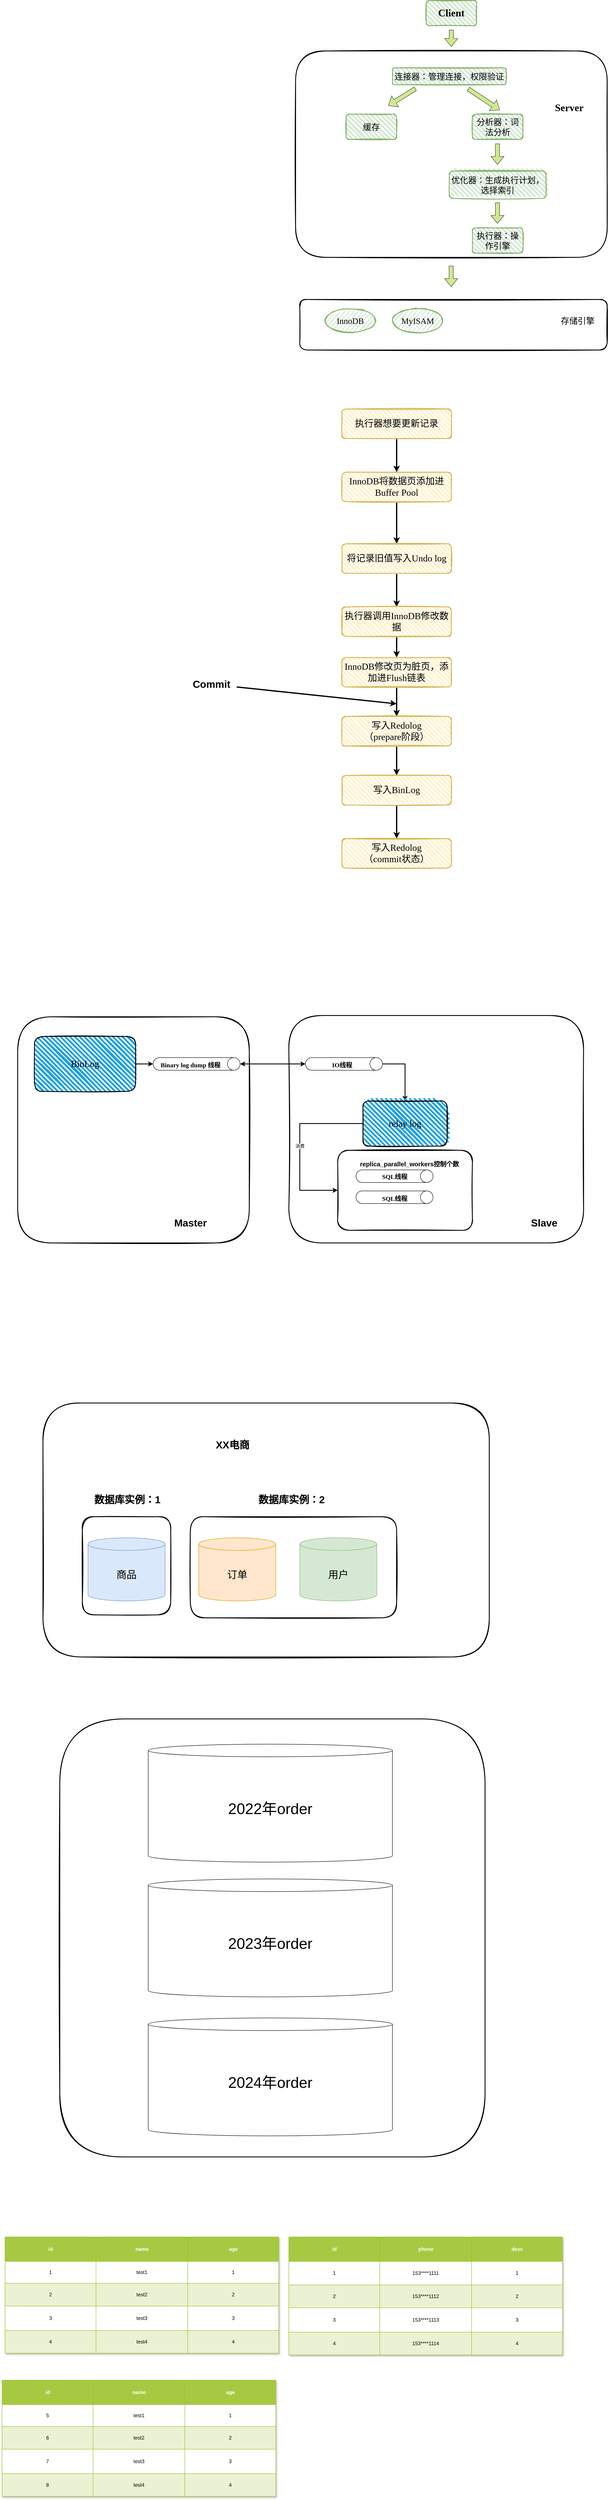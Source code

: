 <mxfile version="22.1.18" type="github">
  <diagram name="第 1 页" id="mAII5r3sc6-13Wg525YB">
    <mxGraphModel dx="2295" dy="894" grid="1" gridSize="10" guides="1" tooltips="1" connect="1" arrows="1" fold="1" page="1" pageScale="1" pageWidth="827" pageHeight="1169" math="0" shadow="0">
      <root>
        <mxCell id="0" />
        <mxCell id="1" parent="0" />
        <mxCell id="lIwQOKpQqBY4vv0LnBt--6" value="" style="rounded=1;whiteSpace=wrap;html=1;strokeWidth=2;fillWeight=4;hachureGap=8;hachureAngle=45;fillColor=none;sketch=1;" parent="1" vertex="1">
          <mxGeometry x="80" y="270" width="740" height="490" as="geometry" />
        </mxCell>
        <mxCell id="lIwQOKpQqBY4vv0LnBt--3" value="" style="shape=flexArrow;endArrow=classic;html=1;rounded=0;fillColor=#cdeb8b;strokeColor=#36393d;" parent="1" edge="1">
          <mxGeometry width="50" height="50" relative="1" as="geometry">
            <mxPoint x="450" y="220" as="sourcePoint" />
            <mxPoint x="449.5" y="260" as="targetPoint" />
          </mxGeometry>
        </mxCell>
        <mxCell id="lIwQOKpQqBY4vv0LnBt--4" value="&lt;b&gt;&lt;font style=&quot;font-size: 24px;&quot;&gt;Server&lt;/font&gt;&lt;/b&gt;" style="text;html=1;strokeColor=none;fillColor=none;align=center;verticalAlign=middle;whiteSpace=wrap;rounded=0;fontFamily=Comic Sans MS;" parent="1" vertex="1">
          <mxGeometry x="700" y="390" width="60" height="30" as="geometry" />
        </mxCell>
        <mxCell id="lIwQOKpQqBY4vv0LnBt--5" value="&lt;h1&gt;Client&lt;/h1&gt;" style="rounded=1;whiteSpace=wrap;html=1;strokeWidth=2;fillWeight=4;hachureGap=8;hachureAngle=45;fillColor=#d5e8d4;sketch=1;strokeColor=#82b366;fontFamily=Comic Sans MS;fontStyle=0" parent="1" vertex="1">
          <mxGeometry x="390" y="150" width="120" height="60" as="geometry" />
        </mxCell>
        <mxCell id="lIwQOKpQqBY4vv0LnBt--7" value="连接器：管理连接，权限验证" style="rounded=1;whiteSpace=wrap;html=1;strokeWidth=2;fillWeight=4;hachureGap=8;hachureAngle=45;fillColor=#d5e8d4;sketch=1;strokeColor=#82b366;fontSize=20;fontStyle=0;fontFamily=Comic Sans MS;" parent="1" vertex="1">
          <mxGeometry x="310" y="310" width="270" height="40" as="geometry" />
        </mxCell>
        <mxCell id="lIwQOKpQqBY4vv0LnBt--8" value="&lt;font style=&quot;font-size: 20px;&quot;&gt;&lt;span&gt;缓存&lt;/span&gt;&lt;/font&gt;" style="rounded=1;whiteSpace=wrap;html=1;strokeWidth=2;fillWeight=4;hachureGap=8;hachureAngle=45;fillColor=#d5e8d4;sketch=1;strokeColor=#82b366;fontFamily=Comic Sans MS;fontStyle=0" parent="1" vertex="1">
          <mxGeometry x="200" y="420" width="120" height="60" as="geometry" />
        </mxCell>
        <mxCell id="lIwQOKpQqBY4vv0LnBt--9" value="" style="shape=flexArrow;endArrow=classic;html=1;rounded=0;entryX=0.167;entryY=0.25;entryDx=0;entryDy=0;entryPerimeter=0;fillColor=#cdeb8b;strokeColor=#36393d;" parent="1" edge="1">
          <mxGeometry width="50" height="50" relative="1" as="geometry">
            <mxPoint x="364.75" y="359.44" as="sourcePoint" />
            <mxPoint x="300" y="400" as="targetPoint" />
          </mxGeometry>
        </mxCell>
        <mxCell id="lIwQOKpQqBY4vv0LnBt--11" value="" style="shape=flexArrow;endArrow=classic;html=1;rounded=0;fillColor=#cdeb8b;strokeColor=#36393d;" parent="1" edge="1">
          <mxGeometry width="50" height="50" relative="1" as="geometry">
            <mxPoint x="490" y="360" as="sourcePoint" />
            <mxPoint x="565" y="410" as="targetPoint" />
          </mxGeometry>
        </mxCell>
        <mxCell id="lIwQOKpQqBY4vv0LnBt--12" value="&lt;font style=&quot;font-size: 20px;&quot;&gt;&lt;span&gt;分析器：词法分析&lt;/span&gt;&lt;/font&gt;" style="rounded=1;whiteSpace=wrap;html=1;strokeWidth=2;fillWeight=4;hachureGap=8;hachureAngle=45;fillColor=#d5e8d4;sketch=1;strokeColor=#82b366;fontFamily=Comic Sans MS;fontStyle=0" parent="1" vertex="1">
          <mxGeometry x="500" y="420" width="120" height="60" as="geometry" />
        </mxCell>
        <mxCell id="lIwQOKpQqBY4vv0LnBt--13" value="" style="shape=flexArrow;endArrow=classic;html=1;rounded=0;fillColor=#cdeb8b;strokeColor=#36393d;" parent="1" edge="1">
          <mxGeometry width="50" height="50" relative="1" as="geometry">
            <mxPoint x="559.5" y="490" as="sourcePoint" />
            <mxPoint x="559.5" y="540" as="targetPoint" />
          </mxGeometry>
        </mxCell>
        <mxCell id="lIwQOKpQqBY4vv0LnBt--15" value="&lt;font style=&quot;font-size: 20px;&quot;&gt;&lt;span&gt;优化器：生成执行计划，选择索引&lt;/span&gt;&lt;/font&gt;" style="rounded=1;whiteSpace=wrap;html=1;strokeWidth=2;fillWeight=4;hachureGap=8;hachureAngle=45;fillColor=#d5e8d4;sketch=1;strokeColor=#82b366;fontFamily=Comic Sans MS;fontStyle=0" parent="1" vertex="1">
          <mxGeometry x="445" y="555" width="230" height="65" as="geometry" />
        </mxCell>
        <mxCell id="lIwQOKpQqBY4vv0LnBt--16" value="&lt;font style=&quot;font-size: 20px;&quot;&gt;&lt;span&gt;执行器：操作引擎&lt;/span&gt;&lt;/font&gt;" style="rounded=1;whiteSpace=wrap;html=1;strokeWidth=2;fillWeight=4;hachureGap=8;hachureAngle=45;fillColor=#d5e8d4;sketch=1;strokeColor=#82b366;fontFamily=Comic Sans MS;fontStyle=0" parent="1" vertex="1">
          <mxGeometry x="500" y="690" width="120" height="60" as="geometry" />
        </mxCell>
        <mxCell id="lIwQOKpQqBY4vv0LnBt--19" value="" style="shape=flexArrow;endArrow=classic;html=1;rounded=0;fillColor=#cdeb8b;strokeColor=#36393d;" parent="1" edge="1">
          <mxGeometry width="50" height="50" relative="1" as="geometry">
            <mxPoint x="559.5" y="630" as="sourcePoint" />
            <mxPoint x="559.5" y="680" as="targetPoint" />
          </mxGeometry>
        </mxCell>
        <mxCell id="lIwQOKpQqBY4vv0LnBt--20" value="" style="shape=flexArrow;endArrow=classic;html=1;rounded=0;fillColor=#cdeb8b;strokeColor=#36393d;" parent="1" edge="1">
          <mxGeometry width="50" height="50" relative="1" as="geometry">
            <mxPoint x="449.5" y="780" as="sourcePoint" />
            <mxPoint x="449.5" y="830" as="targetPoint" />
          </mxGeometry>
        </mxCell>
        <mxCell id="lIwQOKpQqBY4vv0LnBt--21" value="" style="rounded=1;whiteSpace=wrap;html=1;strokeWidth=2;fillWeight=4;hachureGap=8;hachureAngle=45;fillColor=none;sketch=1;" parent="1" vertex="1">
          <mxGeometry x="90" y="860" width="730" height="120" as="geometry" />
        </mxCell>
        <mxCell id="lIwQOKpQqBY4vv0LnBt--22" value="存储引擎" style="text;html=1;strokeColor=none;fillColor=none;align=center;verticalAlign=middle;whiteSpace=wrap;rounded=0;fontFamily=Comic Sans MS;fontSize=20;" parent="1" vertex="1">
          <mxGeometry x="700" y="890" width="100" height="40" as="geometry" />
        </mxCell>
        <mxCell id="lIwQOKpQqBY4vv0LnBt--23" value="InnoDB" style="ellipse;whiteSpace=wrap;html=1;strokeWidth=2;fillWeight=2;hachureGap=8;fillColor=#d5e8d4;fillStyle=dots;sketch=1;fontFamily=Comic Sans MS;fontSize=20;strokeColor=#82b366;" parent="1" vertex="1">
          <mxGeometry x="150" y="880" width="120" height="60" as="geometry" />
        </mxCell>
        <mxCell id="lIwQOKpQqBY4vv0LnBt--24" value="MyISAM" style="ellipse;whiteSpace=wrap;html=1;strokeWidth=2;fillWeight=2;hachureGap=8;fillColor=#d5e8d4;fillStyle=dots;sketch=1;fontFamily=Comic Sans MS;fontSize=20;strokeColor=#82b366;" parent="1" vertex="1">
          <mxGeometry x="310" y="880" width="120" height="60" as="geometry" />
        </mxCell>
        <mxCell id="vDOKeEcO5x0YCkHmLcpW-7" style="edgeStyle=orthogonalEdgeStyle;rounded=0;orthogonalLoop=1;jettySize=auto;html=1;exitX=0.5;exitY=1;exitDx=0;exitDy=0;entryX=0.5;entryY=0;entryDx=0;entryDy=0;strokeWidth=3;" parent="1" source="vDOKeEcO5x0YCkHmLcpW-4" target="vDOKeEcO5x0YCkHmLcpW-5" edge="1">
          <mxGeometry relative="1" as="geometry" />
        </mxCell>
        <mxCell id="vDOKeEcO5x0YCkHmLcpW-4" value="&lt;font style=&quot;font-size: 22px;&quot; face=&quot;Comic Sans MS&quot;&gt;执行器想要更新记录&lt;/font&gt;" style="rounded=1;whiteSpace=wrap;html=1;strokeWidth=2;fillWeight=4;hachureGap=8;hachureAngle=45;fillColor=#fff2cc;sketch=1;strokeColor=#d6b656;" parent="1" vertex="1">
          <mxGeometry x="190" y="1120" width="260" height="70" as="geometry" />
        </mxCell>
        <mxCell id="vDOKeEcO5x0YCkHmLcpW-8" style="edgeStyle=orthogonalEdgeStyle;rounded=0;orthogonalLoop=1;jettySize=auto;html=1;exitX=0.5;exitY=1;exitDx=0;exitDy=0;strokeWidth=3;" parent="1" source="vDOKeEcO5x0YCkHmLcpW-5" target="vDOKeEcO5x0YCkHmLcpW-6" edge="1">
          <mxGeometry relative="1" as="geometry" />
        </mxCell>
        <mxCell id="vDOKeEcO5x0YCkHmLcpW-5" value="&lt;font face=&quot;Comic Sans MS&quot;&gt;&lt;span style=&quot;font-size: 22px;&quot;&gt;InnoDB将数据页添加进Buffer Pool&lt;/span&gt;&lt;/font&gt;" style="rounded=1;whiteSpace=wrap;html=1;strokeWidth=2;fillWeight=4;hachureGap=8;hachureAngle=45;fillColor=#fff2cc;sketch=1;strokeColor=#d6b656;" parent="1" vertex="1">
          <mxGeometry x="190" y="1270" width="260" height="70" as="geometry" />
        </mxCell>
        <mxCell id="vDOKeEcO5x0YCkHmLcpW-10" style="edgeStyle=orthogonalEdgeStyle;rounded=0;orthogonalLoop=1;jettySize=auto;html=1;exitX=0.5;exitY=1;exitDx=0;exitDy=0;strokeWidth=3;" parent="1" source="vDOKeEcO5x0YCkHmLcpW-6" target="vDOKeEcO5x0YCkHmLcpW-9" edge="1">
          <mxGeometry relative="1" as="geometry" />
        </mxCell>
        <mxCell id="vDOKeEcO5x0YCkHmLcpW-6" value="&lt;font face=&quot;Comic Sans MS&quot;&gt;&lt;span style=&quot;font-size: 22px;&quot;&gt;将记录旧值写入Undo log&lt;/span&gt;&lt;/font&gt;" style="rounded=1;whiteSpace=wrap;html=1;strokeWidth=2;fillWeight=4;hachureGap=8;hachureAngle=45;fillColor=#fff2cc;sketch=1;strokeColor=#d6b656;" parent="1" vertex="1">
          <mxGeometry x="190" y="1440" width="260" height="70" as="geometry" />
        </mxCell>
        <mxCell id="vDOKeEcO5x0YCkHmLcpW-14" style="edgeStyle=orthogonalEdgeStyle;rounded=0;orthogonalLoop=1;jettySize=auto;html=1;exitX=0.5;exitY=1;exitDx=0;exitDy=0;strokeWidth=3;" parent="1" source="vDOKeEcO5x0YCkHmLcpW-9" target="vDOKeEcO5x0YCkHmLcpW-11" edge="1">
          <mxGeometry relative="1" as="geometry" />
        </mxCell>
        <mxCell id="vDOKeEcO5x0YCkHmLcpW-9" value="&lt;font face=&quot;Comic Sans MS&quot;&gt;&lt;span style=&quot;font-size: 22px;&quot;&gt;执行器调用InnoDB修改数据&lt;/span&gt;&lt;/font&gt;" style="rounded=1;whiteSpace=wrap;html=1;strokeWidth=2;fillWeight=4;hachureGap=8;hachureAngle=45;fillColor=#fff2cc;sketch=1;strokeColor=#d6b656;" parent="1" vertex="1">
          <mxGeometry x="190" y="1590" width="260" height="70" as="geometry" />
        </mxCell>
        <mxCell id="vDOKeEcO5x0YCkHmLcpW-13" style="edgeStyle=orthogonalEdgeStyle;rounded=0;orthogonalLoop=1;jettySize=auto;html=1;exitX=0.5;exitY=1;exitDx=0;exitDy=0;strokeWidth=3;" parent="1" source="vDOKeEcO5x0YCkHmLcpW-11" target="vDOKeEcO5x0YCkHmLcpW-12" edge="1">
          <mxGeometry relative="1" as="geometry" />
        </mxCell>
        <mxCell id="vDOKeEcO5x0YCkHmLcpW-11" value="&lt;font face=&quot;Comic Sans MS&quot;&gt;&lt;span style=&quot;font-size: 22px;&quot;&gt;InnoDB修改页为脏页，添加进Flush链表&lt;/span&gt;&lt;/font&gt;" style="rounded=1;whiteSpace=wrap;html=1;strokeWidth=2;fillWeight=4;hachureGap=8;hachureAngle=45;fillColor=#fff2cc;sketch=1;strokeColor=#d6b656;" parent="1" vertex="1">
          <mxGeometry x="190" y="1710" width="260" height="70" as="geometry" />
        </mxCell>
        <mxCell id="vDOKeEcO5x0YCkHmLcpW-17" style="edgeStyle=orthogonalEdgeStyle;rounded=0;orthogonalLoop=1;jettySize=auto;html=1;exitX=0.5;exitY=1;exitDx=0;exitDy=0;strokeWidth=3;" parent="1" source="vDOKeEcO5x0YCkHmLcpW-12" target="vDOKeEcO5x0YCkHmLcpW-16" edge="1">
          <mxGeometry relative="1" as="geometry" />
        </mxCell>
        <mxCell id="vDOKeEcO5x0YCkHmLcpW-12" value="&lt;font face=&quot;Comic Sans MS&quot;&gt;&lt;span style=&quot;font-size: 22px;&quot;&gt;写入Redolog&lt;br&gt;（prepare阶段）&lt;/span&gt;&lt;/font&gt;" style="rounded=1;whiteSpace=wrap;html=1;strokeWidth=2;fillWeight=4;hachureGap=8;hachureAngle=45;fillColor=#fff2cc;sketch=1;strokeColor=#d6b656;" parent="1" vertex="1">
          <mxGeometry x="190" y="1850" width="260" height="70" as="geometry" />
        </mxCell>
        <mxCell id="vDOKeEcO5x0YCkHmLcpW-18" style="edgeStyle=orthogonalEdgeStyle;rounded=0;orthogonalLoop=1;jettySize=auto;html=1;exitX=0.5;exitY=1;exitDx=0;exitDy=0;strokeWidth=3;" parent="1" source="vDOKeEcO5x0YCkHmLcpW-16" edge="1">
          <mxGeometry relative="1" as="geometry">
            <mxPoint x="320" y="2140" as="targetPoint" />
          </mxGeometry>
        </mxCell>
        <mxCell id="vDOKeEcO5x0YCkHmLcpW-16" value="&lt;font face=&quot;Comic Sans MS&quot;&gt;&lt;span style=&quot;font-size: 22px;&quot;&gt;写入BinLog&lt;/span&gt;&lt;/font&gt;" style="rounded=1;whiteSpace=wrap;html=1;strokeWidth=2;fillWeight=4;hachureGap=8;hachureAngle=45;fillColor=#fff2cc;sketch=1;strokeColor=#d6b656;" parent="1" vertex="1">
          <mxGeometry x="190" y="1990" width="260" height="70" as="geometry" />
        </mxCell>
        <mxCell id="vDOKeEcO5x0YCkHmLcpW-19" value="&lt;font face=&quot;Comic Sans MS&quot;&gt;&lt;span style=&quot;font-size: 22px;&quot;&gt;写入Redolog&lt;br&gt;（commit状态）&lt;br&gt;&lt;/span&gt;&lt;/font&gt;" style="rounded=1;whiteSpace=wrap;html=1;strokeWidth=2;fillWeight=4;hachureGap=8;hachureAngle=45;fillColor=#fff2cc;sketch=1;strokeColor=#d6b656;" parent="1" vertex="1">
          <mxGeometry x="190" y="2140" width="260" height="70" as="geometry" />
        </mxCell>
        <mxCell id="vDOKeEcO5x0YCkHmLcpW-21" value="" style="endArrow=classic;html=1;rounded=0;strokeWidth=3;" parent="1" edge="1">
          <mxGeometry width="50" height="50" relative="1" as="geometry">
            <mxPoint x="-60" y="1780" as="sourcePoint" />
            <mxPoint x="320" y="1820" as="targetPoint" />
          </mxGeometry>
        </mxCell>
        <mxCell id="vDOKeEcO5x0YCkHmLcpW-22" value="Commit" style="text;strokeColor=none;fillColor=none;html=1;fontSize=24;fontStyle=1;verticalAlign=middle;align=center;" parent="1" vertex="1">
          <mxGeometry x="-170" y="1754" width="100" height="40" as="geometry" />
        </mxCell>
        <mxCell id="dmPbnu_MyOu8hNa2xNqB-2" value="" style="rounded=1;whiteSpace=wrap;html=1;strokeWidth=2;fillWeight=4;hachureGap=8;hachureAngle=45;fillColor=none;sketch=1;" vertex="1" parent="1">
          <mxGeometry x="-580" y="2563" width="550" height="537" as="geometry" />
        </mxCell>
        <mxCell id="dmPbnu_MyOu8hNa2xNqB-3" value="&lt;font face=&quot;Comic Sans MS&quot; style=&quot;font-size: 22px;&quot;&gt;BinLog&lt;/font&gt;" style="rounded=1;whiteSpace=wrap;html=1;strokeWidth=2;fillWeight=4;hachureGap=8;hachureAngle=45;fillColor=#1ba1e2;sketch=1;" vertex="1" parent="1">
          <mxGeometry x="-540" y="2610" width="240" height="130" as="geometry" />
        </mxCell>
        <mxCell id="dmPbnu_MyOu8hNa2xNqB-4" value="Master" style="text;strokeColor=none;fillColor=none;html=1;fontSize=24;fontStyle=1;verticalAlign=middle;align=center;" vertex="1" parent="1">
          <mxGeometry x="-220" y="3033" width="100" height="40" as="geometry" />
        </mxCell>
        <mxCell id="dmPbnu_MyOu8hNa2xNqB-5" value="" style="rounded=1;whiteSpace=wrap;html=1;strokeWidth=2;fillWeight=4;hachureGap=8;hachureAngle=45;fillColor=none;sketch=1;" vertex="1" parent="1">
          <mxGeometry x="64" y="2560" width="700" height="540" as="geometry" />
        </mxCell>
        <mxCell id="dmPbnu_MyOu8hNa2xNqB-6" value="Slave" style="text;strokeColor=none;fillColor=none;html=1;fontSize=24;fontStyle=1;verticalAlign=middle;align=center;" vertex="1" parent="1">
          <mxGeometry x="620" y="3033" width="100" height="40" as="geometry" />
        </mxCell>
        <mxCell id="dmPbnu_MyOu8hNa2xNqB-7" value="" style="shape=cylinder3;whiteSpace=wrap;html=1;boundedLbl=1;backgroundOutline=1;size=15;rotation=90;" vertex="1" parent="1">
          <mxGeometry x="-170" y="2571.75" width="30" height="206.5" as="geometry" />
        </mxCell>
        <mxCell id="dmPbnu_MyOu8hNa2xNqB-8" value="&lt;font face=&quot;Comic Sans MS&quot; style=&quot;font-size: 15px;&quot;&gt;Binary log dump&amp;nbsp;线程&lt;/font&gt;" style="text;strokeColor=none;fillColor=none;html=1;fontSize=24;fontStyle=1;verticalAlign=middle;align=center;" vertex="1" parent="1">
          <mxGeometry x="-220" y="2655" width="100" height="40" as="geometry" />
        </mxCell>
        <mxCell id="dmPbnu_MyOu8hNa2xNqB-9" style="edgeStyle=orthogonalEdgeStyle;rounded=0;orthogonalLoop=1;jettySize=auto;html=1;entryX=0.5;entryY=1;entryDx=0;entryDy=0;entryPerimeter=0;strokeWidth=2;" edge="1" parent="1" source="dmPbnu_MyOu8hNa2xNqB-3" target="dmPbnu_MyOu8hNa2xNqB-7">
          <mxGeometry relative="1" as="geometry" />
        </mxCell>
        <mxCell id="dmPbnu_MyOu8hNa2xNqB-15" style="edgeStyle=orthogonalEdgeStyle;rounded=0;orthogonalLoop=1;jettySize=auto;html=1;exitX=0.5;exitY=0;exitDx=0;exitDy=0;exitPerimeter=0;strokeWidth=2;fontSize=2;" edge="1" parent="1" source="dmPbnu_MyOu8hNa2xNqB-11" target="dmPbnu_MyOu8hNa2xNqB-13">
          <mxGeometry relative="1" as="geometry" />
        </mxCell>
        <mxCell id="dmPbnu_MyOu8hNa2xNqB-11" value="" style="shape=cylinder3;whiteSpace=wrap;html=1;boundedLbl=1;backgroundOutline=1;size=15;rotation=90;" vertex="1" parent="1">
          <mxGeometry x="180" y="2583.5" width="30" height="183" as="geometry" />
        </mxCell>
        <mxCell id="dmPbnu_MyOu8hNa2xNqB-12" value="&lt;font style=&quot;font-size: 15px;&quot;&gt;IO线程&lt;/font&gt;" style="text;strokeColor=none;fillColor=none;html=1;fontSize=24;fontStyle=1;verticalAlign=middle;align=center;fontFamily=Comic Sans MS;" vertex="1" parent="1">
          <mxGeometry x="140" y="2655" width="100" height="40" as="geometry" />
        </mxCell>
        <mxCell id="dmPbnu_MyOu8hNa2xNqB-32" style="edgeStyle=orthogonalEdgeStyle;rounded=0;orthogonalLoop=1;jettySize=auto;html=1;exitX=0;exitY=0.5;exitDx=0;exitDy=0;entryX=0;entryY=0.5;entryDx=0;entryDy=0;strokeWidth=2;" edge="1" parent="1" source="dmPbnu_MyOu8hNa2xNqB-13" target="dmPbnu_MyOu8hNa2xNqB-30">
          <mxGeometry relative="1" as="geometry">
            <Array as="points">
              <mxPoint x="90" y="2816" />
              <mxPoint x="90" y="2975" />
            </Array>
          </mxGeometry>
        </mxCell>
        <mxCell id="dmPbnu_MyOu8hNa2xNqB-33" value="消费" style="edgeLabel;html=1;align=center;verticalAlign=middle;resizable=0;points=[];" vertex="1" connectable="0" parent="dmPbnu_MyOu8hNa2xNqB-32">
          <mxGeometry x="0.024" relative="1" as="geometry">
            <mxPoint y="-1" as="offset" />
          </mxGeometry>
        </mxCell>
        <mxCell id="dmPbnu_MyOu8hNa2xNqB-13" value="&lt;font style=&quot;font-size: 22px;&quot; face=&quot;Comic Sans MS&quot;&gt;relay log&lt;/font&gt;" style="rounded=1;whiteSpace=wrap;html=1;strokeWidth=2;fillWeight=4;hachureGap=8;hachureAngle=45;fillColor=#1ba1e2;sketch=1;" vertex="1" parent="1">
          <mxGeometry x="240" y="2763" width="200" height="107" as="geometry" />
        </mxCell>
        <mxCell id="dmPbnu_MyOu8hNa2xNqB-16" value="" style="endArrow=classic;startArrow=classic;html=1;rounded=0;entryX=0.5;entryY=1;entryDx=0;entryDy=0;entryPerimeter=0;strokeWidth=2;" edge="1" parent="1" source="dmPbnu_MyOu8hNa2xNqB-7" target="dmPbnu_MyOu8hNa2xNqB-11">
          <mxGeometry width="50" height="50" relative="1" as="geometry">
            <mxPoint x="-10" y="2810" as="sourcePoint" />
            <mxPoint x="40" y="2760" as="targetPoint" />
          </mxGeometry>
        </mxCell>
        <mxCell id="dmPbnu_MyOu8hNa2xNqB-18" value="" style="shape=cylinder3;whiteSpace=wrap;html=1;boundedLbl=1;backgroundOutline=1;size=15;rotation=90;" vertex="1" parent="1">
          <mxGeometry x="300" y="2850" width="30" height="183" as="geometry" />
        </mxCell>
        <mxCell id="dmPbnu_MyOu8hNa2xNqB-19" value="&lt;font style=&quot;font-size: 15px;&quot;&gt;SQL线程&lt;/font&gt;" style="text;strokeColor=none;fillColor=none;html=1;fontSize=24;fontStyle=1;verticalAlign=middle;align=center;fontFamily=Comic Sans MS;" vertex="1" parent="1">
          <mxGeometry x="265" y="2920" width="100" height="40" as="geometry" />
        </mxCell>
        <mxCell id="dmPbnu_MyOu8hNa2xNqB-23" value="" style="shape=cylinder3;whiteSpace=wrap;html=1;boundedLbl=1;backgroundOutline=1;size=15;rotation=90;" vertex="1" parent="1">
          <mxGeometry x="300" y="2900" width="30" height="183" as="geometry" />
        </mxCell>
        <mxCell id="dmPbnu_MyOu8hNa2xNqB-25" value="&lt;font style=&quot;font-size: 15px;&quot;&gt;SQL线程&lt;/font&gt;" style="text;strokeColor=none;fillColor=none;html=1;fontSize=24;fontStyle=1;verticalAlign=middle;align=center;fontFamily=Comic Sans MS;" vertex="1" parent="1">
          <mxGeometry x="265" y="2971.5" width="100" height="40" as="geometry" />
        </mxCell>
        <mxCell id="dmPbnu_MyOu8hNa2xNqB-30" value="" style="rounded=1;whiteSpace=wrap;html=1;strokeWidth=2;fillWeight=4;hachureGap=8;hachureAngle=45;fillColor=none;sketch=1;" vertex="1" parent="1">
          <mxGeometry x="180" y="2880" width="320" height="190" as="geometry" />
        </mxCell>
        <mxCell id="dmPbnu_MyOu8hNa2xNqB-31" value="&lt;span style=&quot;color: rgb(0, 0, 0); font-family: Helvetica; font-style: normal; font-variant-ligatures: normal; font-variant-caps: normal; font-weight: 700; letter-spacing: normal; orphans: 2; text-align: center; text-indent: 0px; text-transform: none; widows: 2; word-spacing: 0px; -webkit-text-stroke-width: 0px; background-color: rgb(251, 251, 251); text-decoration-thickness: initial; text-decoration-style: initial; text-decoration-color: initial; float: none; display: inline !important;&quot;&gt;&lt;font style=&quot;font-size: 15px;&quot;&gt;replica_parallel_workers控制个数&lt;/font&gt;&lt;/span&gt;" style="text;strokeColor=none;fillColor=none;html=1;fontSize=24;fontStyle=1;verticalAlign=middle;align=center;" vertex="1" parent="1">
          <mxGeometry x="300" y="2890" width="100" height="40" as="geometry" />
        </mxCell>
        <mxCell id="dmPbnu_MyOu8hNa2xNqB-34" value="" style="rounded=1;whiteSpace=wrap;html=1;strokeWidth=2;fillWeight=4;hachureGap=8;hachureAngle=45;fillColor=none;sketch=1;" vertex="1" parent="1">
          <mxGeometry x="-520" y="3480" width="1060" height="603" as="geometry" />
        </mxCell>
        <mxCell id="dmPbnu_MyOu8hNa2xNqB-35" value="&lt;font style=&quot;font-size: 24px;&quot;&gt;商品&lt;/font&gt;" style="shape=cylinder3;whiteSpace=wrap;html=1;boundedLbl=1;backgroundOutline=1;size=15;fillColor=#dae8fc;strokeColor=#6c8ebf;" vertex="1" parent="1">
          <mxGeometry x="-413" y="3800" width="183" height="150" as="geometry" />
        </mxCell>
        <mxCell id="dmPbnu_MyOu8hNa2xNqB-36" value="&lt;font style=&quot;font-size: 24px;&quot;&gt;订单&lt;/font&gt;" style="shape=cylinder3;whiteSpace=wrap;html=1;boundedLbl=1;backgroundOutline=1;size=15;fillColor=#ffe6cc;strokeColor=#d79b00;" vertex="1" parent="1">
          <mxGeometry x="-150" y="3800" width="183" height="150" as="geometry" />
        </mxCell>
        <mxCell id="dmPbnu_MyOu8hNa2xNqB-37" value="&lt;span style=&quot;font-size: 24px;&quot;&gt;用户&lt;/span&gt;" style="shape=cylinder3;whiteSpace=wrap;html=1;boundedLbl=1;backgroundOutline=1;size=15;fillColor=#d5e8d4;strokeColor=#82b366;" vertex="1" parent="1">
          <mxGeometry x="90" y="3800" width="183" height="150" as="geometry" />
        </mxCell>
        <mxCell id="dmPbnu_MyOu8hNa2xNqB-38" value="" style="rounded=1;whiteSpace=wrap;html=1;strokeWidth=2;fillWeight=4;hachureGap=8;hachureAngle=45;fillColor=none;sketch=1;" vertex="1" parent="1">
          <mxGeometry x="-170" y="3750" width="490" height="240" as="geometry" />
        </mxCell>
        <mxCell id="dmPbnu_MyOu8hNa2xNqB-39" value="" style="rounded=1;whiteSpace=wrap;html=1;strokeWidth=2;fillWeight=4;hachureGap=8;hachureAngle=45;fillColor=none;sketch=1;" vertex="1" parent="1">
          <mxGeometry x="-426.5" y="3750" width="210" height="233" as="geometry" />
        </mxCell>
        <mxCell id="dmPbnu_MyOu8hNa2xNqB-40" value="数据库实例：1" style="text;strokeColor=none;fillColor=none;html=1;fontSize=24;fontStyle=1;verticalAlign=middle;align=center;" vertex="1" parent="1">
          <mxGeometry x="-370" y="3690" width="100" height="40" as="geometry" />
        </mxCell>
        <mxCell id="dmPbnu_MyOu8hNa2xNqB-41" value="数据库实例：2" style="text;strokeColor=none;fillColor=none;html=1;fontSize=24;fontStyle=1;verticalAlign=middle;align=center;" vertex="1" parent="1">
          <mxGeometry x="20" y="3690" width="100" height="40" as="geometry" />
        </mxCell>
        <mxCell id="dmPbnu_MyOu8hNa2xNqB-42" value="XX电商" style="text;strokeColor=none;fillColor=none;html=1;fontSize=24;fontStyle=1;verticalAlign=middle;align=center;" vertex="1" parent="1">
          <mxGeometry x="-180" y="3560" width="220" height="40" as="geometry" />
        </mxCell>
        <mxCell id="dmPbnu_MyOu8hNa2xNqB-44" value="" style="rounded=1;whiteSpace=wrap;html=1;strokeWidth=2;fillWeight=4;hachureGap=8;hachureAngle=45;fillColor=none;sketch=1;" vertex="1" parent="1">
          <mxGeometry x="-480" y="4230" width="1010" height="1040" as="geometry" />
        </mxCell>
        <mxCell id="dmPbnu_MyOu8hNa2xNqB-48" value="&lt;font style=&quot;font-size: 36px;&quot;&gt;2022年order&lt;/font&gt;" style="shape=cylinder3;whiteSpace=wrap;html=1;boundedLbl=1;backgroundOutline=1;size=15;" vertex="1" parent="1">
          <mxGeometry x="-270" y="4290" width="580" height="280" as="geometry" />
        </mxCell>
        <mxCell id="dmPbnu_MyOu8hNa2xNqB-49" value="&lt;font style=&quot;font-size: 36px;&quot;&gt;2023年order&lt;/font&gt;" style="shape=cylinder3;whiteSpace=wrap;html=1;boundedLbl=1;backgroundOutline=1;size=15;" vertex="1" parent="1">
          <mxGeometry x="-270" y="4610" width="580" height="280" as="geometry" />
        </mxCell>
        <mxCell id="dmPbnu_MyOu8hNa2xNqB-50" value="&lt;font style=&quot;font-size: 36px;&quot;&gt;2024年order&lt;/font&gt;" style="shape=cylinder3;whiteSpace=wrap;html=1;boundedLbl=1;backgroundOutline=1;size=15;" vertex="1" parent="1">
          <mxGeometry x="-270" y="4940" width="580" height="280" as="geometry" />
        </mxCell>
        <mxCell id="dmPbnu_MyOu8hNa2xNqB-78" value="Assets" style="childLayout=tableLayout;recursiveResize=0;strokeColor=#98bf21;fillColor=#A7C942;shadow=1;" vertex="1" parent="1">
          <mxGeometry x="-610" y="5460" width="650" height="276" as="geometry" />
        </mxCell>
        <mxCell id="dmPbnu_MyOu8hNa2xNqB-79" style="shape=tableRow;horizontal=0;startSize=0;swimlaneHead=0;swimlaneBody=0;top=0;left=0;bottom=0;right=0;dropTarget=0;collapsible=0;recursiveResize=0;expand=0;fontStyle=0;strokeColor=inherit;fillColor=#ffffff;" vertex="1" parent="dmPbnu_MyOu8hNa2xNqB-78">
          <mxGeometry width="650" height="58" as="geometry" />
        </mxCell>
        <mxCell id="dmPbnu_MyOu8hNa2xNqB-80" value="id" style="connectable=0;recursiveResize=0;strokeColor=inherit;fillColor=#A7C942;align=center;fontStyle=1;fontColor=#FFFFFF;html=1;" vertex="1" parent="dmPbnu_MyOu8hNa2xNqB-79">
          <mxGeometry width="216" height="58" as="geometry">
            <mxRectangle width="216" height="58" as="alternateBounds" />
          </mxGeometry>
        </mxCell>
        <mxCell id="dmPbnu_MyOu8hNa2xNqB-81" value="name" style="connectable=0;recursiveResize=0;strokeColor=inherit;fillColor=#A7C942;align=center;fontStyle=1;fontColor=#FFFFFF;html=1;" vertex="1" parent="dmPbnu_MyOu8hNa2xNqB-79">
          <mxGeometry x="216" width="218" height="58" as="geometry">
            <mxRectangle width="218" height="58" as="alternateBounds" />
          </mxGeometry>
        </mxCell>
        <mxCell id="dmPbnu_MyOu8hNa2xNqB-82" value="age" style="connectable=0;recursiveResize=0;strokeColor=inherit;fillColor=#A7C942;align=center;fontStyle=1;fontColor=#FFFFFF;html=1;" vertex="1" parent="dmPbnu_MyOu8hNa2xNqB-79">
          <mxGeometry x="434" width="216" height="58" as="geometry">
            <mxRectangle width="216" height="58" as="alternateBounds" />
          </mxGeometry>
        </mxCell>
        <mxCell id="dmPbnu_MyOu8hNa2xNqB-83" value="" style="shape=tableRow;horizontal=0;startSize=0;swimlaneHead=0;swimlaneBody=0;top=0;left=0;bottom=0;right=0;dropTarget=0;collapsible=0;recursiveResize=0;expand=0;fontStyle=0;strokeColor=inherit;fillColor=#ffffff;" vertex="1" parent="dmPbnu_MyOu8hNa2xNqB-78">
          <mxGeometry y="58" width="650" height="52" as="geometry" />
        </mxCell>
        <mxCell id="dmPbnu_MyOu8hNa2xNqB-84" value="1" style="connectable=0;recursiveResize=0;strokeColor=inherit;fillColor=inherit;align=center;whiteSpace=wrap;html=1;" vertex="1" parent="dmPbnu_MyOu8hNa2xNqB-83">
          <mxGeometry width="216" height="52" as="geometry">
            <mxRectangle width="216" height="52" as="alternateBounds" />
          </mxGeometry>
        </mxCell>
        <mxCell id="dmPbnu_MyOu8hNa2xNqB-85" value="test1" style="connectable=0;recursiveResize=0;strokeColor=inherit;fillColor=inherit;align=center;whiteSpace=wrap;html=1;" vertex="1" parent="dmPbnu_MyOu8hNa2xNqB-83">
          <mxGeometry x="216" width="218" height="52" as="geometry">
            <mxRectangle width="218" height="52" as="alternateBounds" />
          </mxGeometry>
        </mxCell>
        <mxCell id="dmPbnu_MyOu8hNa2xNqB-86" value="1" style="connectable=0;recursiveResize=0;strokeColor=inherit;fillColor=inherit;align=center;whiteSpace=wrap;html=1;" vertex="1" parent="dmPbnu_MyOu8hNa2xNqB-83">
          <mxGeometry x="434" width="216" height="52" as="geometry">
            <mxRectangle width="216" height="52" as="alternateBounds" />
          </mxGeometry>
        </mxCell>
        <mxCell id="dmPbnu_MyOu8hNa2xNqB-87" value="" style="shape=tableRow;horizontal=0;startSize=0;swimlaneHead=0;swimlaneBody=0;top=0;left=0;bottom=0;right=0;dropTarget=0;collapsible=0;recursiveResize=0;expand=0;fontStyle=1;strokeColor=inherit;fillColor=#EAF2D3;" vertex="1" parent="dmPbnu_MyOu8hNa2xNqB-78">
          <mxGeometry y="110" width="650" height="54" as="geometry" />
        </mxCell>
        <mxCell id="dmPbnu_MyOu8hNa2xNqB-88" value="2" style="connectable=0;recursiveResize=0;strokeColor=inherit;fillColor=inherit;whiteSpace=wrap;html=1;" vertex="1" parent="dmPbnu_MyOu8hNa2xNqB-87">
          <mxGeometry width="216" height="54" as="geometry">
            <mxRectangle width="216" height="54" as="alternateBounds" />
          </mxGeometry>
        </mxCell>
        <mxCell id="dmPbnu_MyOu8hNa2xNqB-89" value="test2" style="connectable=0;recursiveResize=0;strokeColor=inherit;fillColor=inherit;whiteSpace=wrap;html=1;" vertex="1" parent="dmPbnu_MyOu8hNa2xNqB-87">
          <mxGeometry x="216" width="218" height="54" as="geometry">
            <mxRectangle width="218" height="54" as="alternateBounds" />
          </mxGeometry>
        </mxCell>
        <mxCell id="dmPbnu_MyOu8hNa2xNqB-90" value="2" style="connectable=0;recursiveResize=0;strokeColor=inherit;fillColor=inherit;whiteSpace=wrap;html=1;" vertex="1" parent="dmPbnu_MyOu8hNa2xNqB-87">
          <mxGeometry x="434" width="216" height="54" as="geometry">
            <mxRectangle width="216" height="54" as="alternateBounds" />
          </mxGeometry>
        </mxCell>
        <mxCell id="dmPbnu_MyOu8hNa2xNqB-91" value="" style="shape=tableRow;horizontal=0;startSize=0;swimlaneHead=0;swimlaneBody=0;top=0;left=0;bottom=0;right=0;dropTarget=0;collapsible=0;recursiveResize=0;expand=0;fontStyle=0;strokeColor=inherit;fillColor=#ffffff;" vertex="1" parent="dmPbnu_MyOu8hNa2xNqB-78">
          <mxGeometry y="164" width="650" height="58" as="geometry" />
        </mxCell>
        <mxCell id="dmPbnu_MyOu8hNa2xNqB-92" value="3" style="connectable=0;recursiveResize=0;strokeColor=inherit;fillColor=inherit;fontStyle=0;align=center;whiteSpace=wrap;html=1;" vertex="1" parent="dmPbnu_MyOu8hNa2xNqB-91">
          <mxGeometry width="216" height="58" as="geometry">
            <mxRectangle width="216" height="58" as="alternateBounds" />
          </mxGeometry>
        </mxCell>
        <mxCell id="dmPbnu_MyOu8hNa2xNqB-93" value="test3" style="connectable=0;recursiveResize=0;strokeColor=inherit;fillColor=inherit;fontStyle=0;align=center;whiteSpace=wrap;html=1;" vertex="1" parent="dmPbnu_MyOu8hNa2xNqB-91">
          <mxGeometry x="216" width="218" height="58" as="geometry">
            <mxRectangle width="218" height="58" as="alternateBounds" />
          </mxGeometry>
        </mxCell>
        <mxCell id="dmPbnu_MyOu8hNa2xNqB-94" value="3" style="connectable=0;recursiveResize=0;strokeColor=inherit;fillColor=inherit;fontStyle=0;align=center;whiteSpace=wrap;html=1;" vertex="1" parent="dmPbnu_MyOu8hNa2xNqB-91">
          <mxGeometry x="434" width="216" height="58" as="geometry">
            <mxRectangle width="216" height="58" as="alternateBounds" />
          </mxGeometry>
        </mxCell>
        <mxCell id="dmPbnu_MyOu8hNa2xNqB-95" value="" style="shape=tableRow;horizontal=0;startSize=0;swimlaneHead=0;swimlaneBody=0;top=0;left=0;bottom=0;right=0;dropTarget=0;collapsible=0;recursiveResize=0;expand=0;fontStyle=1;strokeColor=inherit;fillColor=#EAF2D3;" vertex="1" parent="dmPbnu_MyOu8hNa2xNqB-78">
          <mxGeometry y="222" width="650" height="54" as="geometry" />
        </mxCell>
        <mxCell id="dmPbnu_MyOu8hNa2xNqB-96" value="4" style="connectable=0;recursiveResize=0;strokeColor=inherit;fillColor=inherit;whiteSpace=wrap;html=1;" vertex="1" parent="dmPbnu_MyOu8hNa2xNqB-95">
          <mxGeometry width="216" height="54" as="geometry">
            <mxRectangle width="216" height="54" as="alternateBounds" />
          </mxGeometry>
        </mxCell>
        <mxCell id="dmPbnu_MyOu8hNa2xNqB-97" value="test4" style="connectable=0;recursiveResize=0;strokeColor=inherit;fillColor=inherit;whiteSpace=wrap;html=1;" vertex="1" parent="dmPbnu_MyOu8hNa2xNqB-95">
          <mxGeometry x="216" width="218" height="54" as="geometry">
            <mxRectangle width="218" height="54" as="alternateBounds" />
          </mxGeometry>
        </mxCell>
        <mxCell id="dmPbnu_MyOu8hNa2xNqB-98" value="4" style="connectable=0;recursiveResize=0;strokeColor=inherit;fillColor=inherit;whiteSpace=wrap;html=1;" vertex="1" parent="dmPbnu_MyOu8hNa2xNqB-95">
          <mxGeometry x="434" width="216" height="54" as="geometry">
            <mxRectangle width="216" height="54" as="alternateBounds" />
          </mxGeometry>
        </mxCell>
        <mxCell id="dmPbnu_MyOu8hNa2xNqB-99" value="Assets" style="childLayout=tableLayout;recursiveResize=0;strokeColor=#98bf21;fillColor=#A7C942;shadow=1;" vertex="1" parent="1">
          <mxGeometry x="64" y="5460" width="650" height="280" as="geometry" />
        </mxCell>
        <mxCell id="dmPbnu_MyOu8hNa2xNqB-100" style="shape=tableRow;horizontal=0;startSize=0;swimlaneHead=0;swimlaneBody=0;top=0;left=0;bottom=0;right=0;dropTarget=0;collapsible=0;recursiveResize=0;expand=0;fontStyle=0;strokeColor=inherit;fillColor=#ffffff;" vertex="1" parent="dmPbnu_MyOu8hNa2xNqB-99">
          <mxGeometry width="650" height="58" as="geometry" />
        </mxCell>
        <mxCell id="dmPbnu_MyOu8hNa2xNqB-101" value="id" style="connectable=0;recursiveResize=0;strokeColor=inherit;fillColor=#A7C942;align=center;fontStyle=1;fontColor=#FFFFFF;html=1;" vertex="1" parent="dmPbnu_MyOu8hNa2xNqB-100">
          <mxGeometry width="216" height="58" as="geometry">
            <mxRectangle width="216" height="58" as="alternateBounds" />
          </mxGeometry>
        </mxCell>
        <mxCell id="dmPbnu_MyOu8hNa2xNqB-102" value="phone" style="connectable=0;recursiveResize=0;strokeColor=inherit;fillColor=#A7C942;align=center;fontStyle=1;fontColor=#FFFFFF;html=1;" vertex="1" parent="dmPbnu_MyOu8hNa2xNqB-100">
          <mxGeometry x="216" width="218" height="58" as="geometry">
            <mxRectangle width="218" height="58" as="alternateBounds" />
          </mxGeometry>
        </mxCell>
        <mxCell id="dmPbnu_MyOu8hNa2xNqB-103" value="desc" style="connectable=0;recursiveResize=0;strokeColor=inherit;fillColor=#A7C942;align=center;fontStyle=1;fontColor=#FFFFFF;html=1;" vertex="1" parent="dmPbnu_MyOu8hNa2xNqB-100">
          <mxGeometry x="434" width="216" height="58" as="geometry">
            <mxRectangle width="216" height="58" as="alternateBounds" />
          </mxGeometry>
        </mxCell>
        <mxCell id="dmPbnu_MyOu8hNa2xNqB-104" value="" style="shape=tableRow;horizontal=0;startSize=0;swimlaneHead=0;swimlaneBody=0;top=0;left=0;bottom=0;right=0;dropTarget=0;collapsible=0;recursiveResize=0;expand=0;fontStyle=0;strokeColor=inherit;fillColor=#ffffff;" vertex="1" parent="dmPbnu_MyOu8hNa2xNqB-99">
          <mxGeometry y="58" width="650" height="56" as="geometry" />
        </mxCell>
        <mxCell id="dmPbnu_MyOu8hNa2xNqB-105" value="1" style="connectable=0;recursiveResize=0;strokeColor=inherit;fillColor=inherit;align=center;whiteSpace=wrap;html=1;" vertex="1" parent="dmPbnu_MyOu8hNa2xNqB-104">
          <mxGeometry width="216" height="56" as="geometry">
            <mxRectangle width="216" height="56" as="alternateBounds" />
          </mxGeometry>
        </mxCell>
        <mxCell id="dmPbnu_MyOu8hNa2xNqB-106" value="153****1111" style="connectable=0;recursiveResize=0;strokeColor=inherit;fillColor=inherit;align=center;whiteSpace=wrap;html=1;" vertex="1" parent="dmPbnu_MyOu8hNa2xNqB-104">
          <mxGeometry x="216" width="218" height="56" as="geometry">
            <mxRectangle width="218" height="56" as="alternateBounds" />
          </mxGeometry>
        </mxCell>
        <mxCell id="dmPbnu_MyOu8hNa2xNqB-107" value="1" style="connectable=0;recursiveResize=0;strokeColor=inherit;fillColor=inherit;align=center;whiteSpace=wrap;html=1;" vertex="1" parent="dmPbnu_MyOu8hNa2xNqB-104">
          <mxGeometry x="434" width="216" height="56" as="geometry">
            <mxRectangle width="216" height="56" as="alternateBounds" />
          </mxGeometry>
        </mxCell>
        <mxCell id="dmPbnu_MyOu8hNa2xNqB-108" value="" style="shape=tableRow;horizontal=0;startSize=0;swimlaneHead=0;swimlaneBody=0;top=0;left=0;bottom=0;right=0;dropTarget=0;collapsible=0;recursiveResize=0;expand=0;fontStyle=1;strokeColor=inherit;fillColor=#EAF2D3;" vertex="1" parent="dmPbnu_MyOu8hNa2xNqB-99">
          <mxGeometry y="114" width="650" height="54" as="geometry" />
        </mxCell>
        <mxCell id="dmPbnu_MyOu8hNa2xNqB-109" value="2" style="connectable=0;recursiveResize=0;strokeColor=inherit;fillColor=inherit;whiteSpace=wrap;html=1;" vertex="1" parent="dmPbnu_MyOu8hNa2xNqB-108">
          <mxGeometry width="216" height="54" as="geometry">
            <mxRectangle width="216" height="54" as="alternateBounds" />
          </mxGeometry>
        </mxCell>
        <mxCell id="dmPbnu_MyOu8hNa2xNqB-110" value="153****1112" style="connectable=0;recursiveResize=0;strokeColor=inherit;fillColor=inherit;whiteSpace=wrap;html=1;" vertex="1" parent="dmPbnu_MyOu8hNa2xNqB-108">
          <mxGeometry x="216" width="218" height="54" as="geometry">
            <mxRectangle width="218" height="54" as="alternateBounds" />
          </mxGeometry>
        </mxCell>
        <mxCell id="dmPbnu_MyOu8hNa2xNqB-111" value="2" style="connectable=0;recursiveResize=0;strokeColor=inherit;fillColor=inherit;whiteSpace=wrap;html=1;" vertex="1" parent="dmPbnu_MyOu8hNa2xNqB-108">
          <mxGeometry x="434" width="216" height="54" as="geometry">
            <mxRectangle width="216" height="54" as="alternateBounds" />
          </mxGeometry>
        </mxCell>
        <mxCell id="dmPbnu_MyOu8hNa2xNqB-112" value="" style="shape=tableRow;horizontal=0;startSize=0;swimlaneHead=0;swimlaneBody=0;top=0;left=0;bottom=0;right=0;dropTarget=0;collapsible=0;recursiveResize=0;expand=0;fontStyle=0;strokeColor=inherit;fillColor=#ffffff;" vertex="1" parent="dmPbnu_MyOu8hNa2xNqB-99">
          <mxGeometry y="168" width="650" height="58" as="geometry" />
        </mxCell>
        <mxCell id="dmPbnu_MyOu8hNa2xNqB-113" value="3" style="connectable=0;recursiveResize=0;strokeColor=inherit;fillColor=inherit;fontStyle=0;align=center;whiteSpace=wrap;html=1;" vertex="1" parent="dmPbnu_MyOu8hNa2xNqB-112">
          <mxGeometry width="216" height="58" as="geometry">
            <mxRectangle width="216" height="58" as="alternateBounds" />
          </mxGeometry>
        </mxCell>
        <mxCell id="dmPbnu_MyOu8hNa2xNqB-114" value="153****1113" style="connectable=0;recursiveResize=0;strokeColor=inherit;fillColor=inherit;fontStyle=0;align=center;whiteSpace=wrap;html=1;" vertex="1" parent="dmPbnu_MyOu8hNa2xNqB-112">
          <mxGeometry x="216" width="218" height="58" as="geometry">
            <mxRectangle width="218" height="58" as="alternateBounds" />
          </mxGeometry>
        </mxCell>
        <mxCell id="dmPbnu_MyOu8hNa2xNqB-115" value="3" style="connectable=0;recursiveResize=0;strokeColor=inherit;fillColor=inherit;fontStyle=0;align=center;whiteSpace=wrap;html=1;" vertex="1" parent="dmPbnu_MyOu8hNa2xNqB-112">
          <mxGeometry x="434" width="216" height="58" as="geometry">
            <mxRectangle width="216" height="58" as="alternateBounds" />
          </mxGeometry>
        </mxCell>
        <mxCell id="dmPbnu_MyOu8hNa2xNqB-116" value="" style="shape=tableRow;horizontal=0;startSize=0;swimlaneHead=0;swimlaneBody=0;top=0;left=0;bottom=0;right=0;dropTarget=0;collapsible=0;recursiveResize=0;expand=0;fontStyle=1;strokeColor=inherit;fillColor=#EAF2D3;" vertex="1" parent="dmPbnu_MyOu8hNa2xNqB-99">
          <mxGeometry y="226" width="650" height="54" as="geometry" />
        </mxCell>
        <mxCell id="dmPbnu_MyOu8hNa2xNqB-117" value="4" style="connectable=0;recursiveResize=0;strokeColor=inherit;fillColor=inherit;whiteSpace=wrap;html=1;" vertex="1" parent="dmPbnu_MyOu8hNa2xNqB-116">
          <mxGeometry width="216" height="54" as="geometry">
            <mxRectangle width="216" height="54" as="alternateBounds" />
          </mxGeometry>
        </mxCell>
        <mxCell id="dmPbnu_MyOu8hNa2xNqB-118" value="153****1114" style="connectable=0;recursiveResize=0;strokeColor=inherit;fillColor=inherit;whiteSpace=wrap;html=1;" vertex="1" parent="dmPbnu_MyOu8hNa2xNqB-116">
          <mxGeometry x="216" width="218" height="54" as="geometry">
            <mxRectangle width="218" height="54" as="alternateBounds" />
          </mxGeometry>
        </mxCell>
        <mxCell id="dmPbnu_MyOu8hNa2xNqB-119" value="4" style="connectable=0;recursiveResize=0;strokeColor=inherit;fillColor=inherit;whiteSpace=wrap;html=1;" vertex="1" parent="dmPbnu_MyOu8hNa2xNqB-116">
          <mxGeometry x="434" width="216" height="54" as="geometry">
            <mxRectangle width="216" height="54" as="alternateBounds" />
          </mxGeometry>
        </mxCell>
        <mxCell id="dmPbnu_MyOu8hNa2xNqB-120" value="Assets" style="childLayout=tableLayout;recursiveResize=0;strokeColor=#98bf21;fillColor=#A7C942;shadow=1;" vertex="1" parent="1">
          <mxGeometry x="-617" y="5800" width="650" height="276" as="geometry" />
        </mxCell>
        <mxCell id="dmPbnu_MyOu8hNa2xNqB-121" style="shape=tableRow;horizontal=0;startSize=0;swimlaneHead=0;swimlaneBody=0;top=0;left=0;bottom=0;right=0;dropTarget=0;collapsible=0;recursiveResize=0;expand=0;fontStyle=0;strokeColor=inherit;fillColor=#ffffff;" vertex="1" parent="dmPbnu_MyOu8hNa2xNqB-120">
          <mxGeometry width="650" height="58" as="geometry" />
        </mxCell>
        <mxCell id="dmPbnu_MyOu8hNa2xNqB-122" value="id" style="connectable=0;recursiveResize=0;strokeColor=inherit;fillColor=#A7C942;align=center;fontStyle=1;fontColor=#FFFFFF;html=1;" vertex="1" parent="dmPbnu_MyOu8hNa2xNqB-121">
          <mxGeometry width="216" height="58" as="geometry">
            <mxRectangle width="216" height="58" as="alternateBounds" />
          </mxGeometry>
        </mxCell>
        <mxCell id="dmPbnu_MyOu8hNa2xNqB-123" value="name" style="connectable=0;recursiveResize=0;strokeColor=inherit;fillColor=#A7C942;align=center;fontStyle=1;fontColor=#FFFFFF;html=1;" vertex="1" parent="dmPbnu_MyOu8hNa2xNqB-121">
          <mxGeometry x="216" width="218" height="58" as="geometry">
            <mxRectangle width="218" height="58" as="alternateBounds" />
          </mxGeometry>
        </mxCell>
        <mxCell id="dmPbnu_MyOu8hNa2xNqB-124" value="age" style="connectable=0;recursiveResize=0;strokeColor=inherit;fillColor=#A7C942;align=center;fontStyle=1;fontColor=#FFFFFF;html=1;" vertex="1" parent="dmPbnu_MyOu8hNa2xNqB-121">
          <mxGeometry x="434" width="216" height="58" as="geometry">
            <mxRectangle width="216" height="58" as="alternateBounds" />
          </mxGeometry>
        </mxCell>
        <mxCell id="dmPbnu_MyOu8hNa2xNqB-125" value="" style="shape=tableRow;horizontal=0;startSize=0;swimlaneHead=0;swimlaneBody=0;top=0;left=0;bottom=0;right=0;dropTarget=0;collapsible=0;recursiveResize=0;expand=0;fontStyle=0;strokeColor=inherit;fillColor=#ffffff;" vertex="1" parent="dmPbnu_MyOu8hNa2xNqB-120">
          <mxGeometry y="58" width="650" height="52" as="geometry" />
        </mxCell>
        <mxCell id="dmPbnu_MyOu8hNa2xNqB-126" value="5" style="connectable=0;recursiveResize=0;strokeColor=inherit;fillColor=inherit;align=center;whiteSpace=wrap;html=1;" vertex="1" parent="dmPbnu_MyOu8hNa2xNqB-125">
          <mxGeometry width="216" height="52" as="geometry">
            <mxRectangle width="216" height="52" as="alternateBounds" />
          </mxGeometry>
        </mxCell>
        <mxCell id="dmPbnu_MyOu8hNa2xNqB-127" value="test1" style="connectable=0;recursiveResize=0;strokeColor=inherit;fillColor=inherit;align=center;whiteSpace=wrap;html=1;" vertex="1" parent="dmPbnu_MyOu8hNa2xNqB-125">
          <mxGeometry x="216" width="218" height="52" as="geometry">
            <mxRectangle width="218" height="52" as="alternateBounds" />
          </mxGeometry>
        </mxCell>
        <mxCell id="dmPbnu_MyOu8hNa2xNqB-128" value="1" style="connectable=0;recursiveResize=0;strokeColor=inherit;fillColor=inherit;align=center;whiteSpace=wrap;html=1;" vertex="1" parent="dmPbnu_MyOu8hNa2xNqB-125">
          <mxGeometry x="434" width="216" height="52" as="geometry">
            <mxRectangle width="216" height="52" as="alternateBounds" />
          </mxGeometry>
        </mxCell>
        <mxCell id="dmPbnu_MyOu8hNa2xNqB-129" value="" style="shape=tableRow;horizontal=0;startSize=0;swimlaneHead=0;swimlaneBody=0;top=0;left=0;bottom=0;right=0;dropTarget=0;collapsible=0;recursiveResize=0;expand=0;fontStyle=1;strokeColor=inherit;fillColor=#EAF2D3;" vertex="1" parent="dmPbnu_MyOu8hNa2xNqB-120">
          <mxGeometry y="110" width="650" height="54" as="geometry" />
        </mxCell>
        <mxCell id="dmPbnu_MyOu8hNa2xNqB-130" value="6" style="connectable=0;recursiveResize=0;strokeColor=inherit;fillColor=inherit;whiteSpace=wrap;html=1;" vertex="1" parent="dmPbnu_MyOu8hNa2xNqB-129">
          <mxGeometry width="216" height="54" as="geometry">
            <mxRectangle width="216" height="54" as="alternateBounds" />
          </mxGeometry>
        </mxCell>
        <mxCell id="dmPbnu_MyOu8hNa2xNqB-131" value="test2" style="connectable=0;recursiveResize=0;strokeColor=inherit;fillColor=inherit;whiteSpace=wrap;html=1;" vertex="1" parent="dmPbnu_MyOu8hNa2xNqB-129">
          <mxGeometry x="216" width="218" height="54" as="geometry">
            <mxRectangle width="218" height="54" as="alternateBounds" />
          </mxGeometry>
        </mxCell>
        <mxCell id="dmPbnu_MyOu8hNa2xNqB-132" value="2" style="connectable=0;recursiveResize=0;strokeColor=inherit;fillColor=inherit;whiteSpace=wrap;html=1;" vertex="1" parent="dmPbnu_MyOu8hNa2xNqB-129">
          <mxGeometry x="434" width="216" height="54" as="geometry">
            <mxRectangle width="216" height="54" as="alternateBounds" />
          </mxGeometry>
        </mxCell>
        <mxCell id="dmPbnu_MyOu8hNa2xNqB-133" value="" style="shape=tableRow;horizontal=0;startSize=0;swimlaneHead=0;swimlaneBody=0;top=0;left=0;bottom=0;right=0;dropTarget=0;collapsible=0;recursiveResize=0;expand=0;fontStyle=0;strokeColor=inherit;fillColor=#ffffff;" vertex="1" parent="dmPbnu_MyOu8hNa2xNqB-120">
          <mxGeometry y="164" width="650" height="58" as="geometry" />
        </mxCell>
        <mxCell id="dmPbnu_MyOu8hNa2xNqB-134" value="7" style="connectable=0;recursiveResize=0;strokeColor=inherit;fillColor=inherit;fontStyle=0;align=center;whiteSpace=wrap;html=1;" vertex="1" parent="dmPbnu_MyOu8hNa2xNqB-133">
          <mxGeometry width="216" height="58" as="geometry">
            <mxRectangle width="216" height="58" as="alternateBounds" />
          </mxGeometry>
        </mxCell>
        <mxCell id="dmPbnu_MyOu8hNa2xNqB-135" value="test3" style="connectable=0;recursiveResize=0;strokeColor=inherit;fillColor=inherit;fontStyle=0;align=center;whiteSpace=wrap;html=1;" vertex="1" parent="dmPbnu_MyOu8hNa2xNqB-133">
          <mxGeometry x="216" width="218" height="58" as="geometry">
            <mxRectangle width="218" height="58" as="alternateBounds" />
          </mxGeometry>
        </mxCell>
        <mxCell id="dmPbnu_MyOu8hNa2xNqB-136" value="3" style="connectable=0;recursiveResize=0;strokeColor=inherit;fillColor=inherit;fontStyle=0;align=center;whiteSpace=wrap;html=1;" vertex="1" parent="dmPbnu_MyOu8hNa2xNqB-133">
          <mxGeometry x="434" width="216" height="58" as="geometry">
            <mxRectangle width="216" height="58" as="alternateBounds" />
          </mxGeometry>
        </mxCell>
        <mxCell id="dmPbnu_MyOu8hNa2xNqB-137" value="" style="shape=tableRow;horizontal=0;startSize=0;swimlaneHead=0;swimlaneBody=0;top=0;left=0;bottom=0;right=0;dropTarget=0;collapsible=0;recursiveResize=0;expand=0;fontStyle=1;strokeColor=inherit;fillColor=#EAF2D3;" vertex="1" parent="dmPbnu_MyOu8hNa2xNqB-120">
          <mxGeometry y="222" width="650" height="54" as="geometry" />
        </mxCell>
        <mxCell id="dmPbnu_MyOu8hNa2xNqB-138" value="8" style="connectable=0;recursiveResize=0;strokeColor=inherit;fillColor=inherit;whiteSpace=wrap;html=1;" vertex="1" parent="dmPbnu_MyOu8hNa2xNqB-137">
          <mxGeometry width="216" height="54" as="geometry">
            <mxRectangle width="216" height="54" as="alternateBounds" />
          </mxGeometry>
        </mxCell>
        <mxCell id="dmPbnu_MyOu8hNa2xNqB-139" value="test4" style="connectable=0;recursiveResize=0;strokeColor=inherit;fillColor=inherit;whiteSpace=wrap;html=1;" vertex="1" parent="dmPbnu_MyOu8hNa2xNqB-137">
          <mxGeometry x="216" width="218" height="54" as="geometry">
            <mxRectangle width="218" height="54" as="alternateBounds" />
          </mxGeometry>
        </mxCell>
        <mxCell id="dmPbnu_MyOu8hNa2xNqB-140" value="4" style="connectable=0;recursiveResize=0;strokeColor=inherit;fillColor=inherit;whiteSpace=wrap;html=1;" vertex="1" parent="dmPbnu_MyOu8hNa2xNqB-137">
          <mxGeometry x="434" width="216" height="54" as="geometry">
            <mxRectangle width="216" height="54" as="alternateBounds" />
          </mxGeometry>
        </mxCell>
      </root>
    </mxGraphModel>
  </diagram>
</mxfile>
